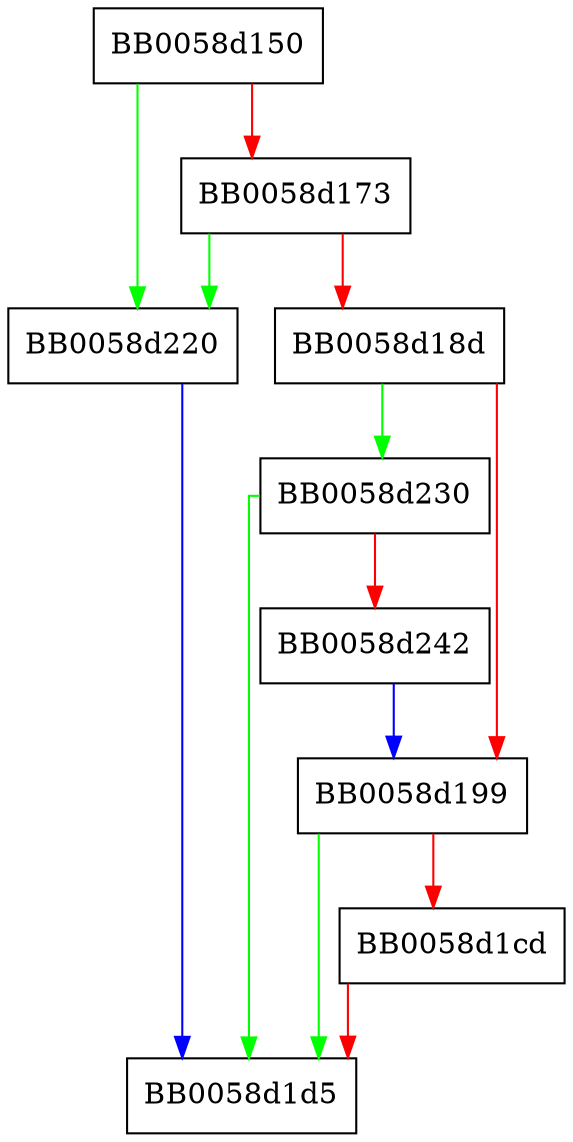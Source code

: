 digraph EC_GROUP_to_params {
  node [shape="box"];
  graph [splines=ortho];
  BB0058d150 -> BB0058d220 [color="green"];
  BB0058d150 -> BB0058d173 [color="red"];
  BB0058d173 -> BB0058d220 [color="green"];
  BB0058d173 -> BB0058d18d [color="red"];
  BB0058d18d -> BB0058d230 [color="green"];
  BB0058d18d -> BB0058d199 [color="red"];
  BB0058d199 -> BB0058d1d5 [color="green"];
  BB0058d199 -> BB0058d1cd [color="red"];
  BB0058d1cd -> BB0058d1d5 [color="red"];
  BB0058d220 -> BB0058d1d5 [color="blue"];
  BB0058d230 -> BB0058d1d5 [color="green"];
  BB0058d230 -> BB0058d242 [color="red"];
  BB0058d242 -> BB0058d199 [color="blue"];
}